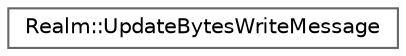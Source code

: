 digraph "Graphical Class Hierarchy"
{
 // LATEX_PDF_SIZE
  bgcolor="transparent";
  edge [fontname=Helvetica,fontsize=10,labelfontname=Helvetica,labelfontsize=10];
  node [fontname=Helvetica,fontsize=10,shape=box,height=0.2,width=0.4];
  rankdir="LR";
  Node0 [id="Node000000",label="Realm::UpdateBytesWriteMessage",height=0.2,width=0.4,color="grey40", fillcolor="white", style="filled",URL="$structRealm_1_1UpdateBytesWriteMessage.html",tooltip=" "];
}
